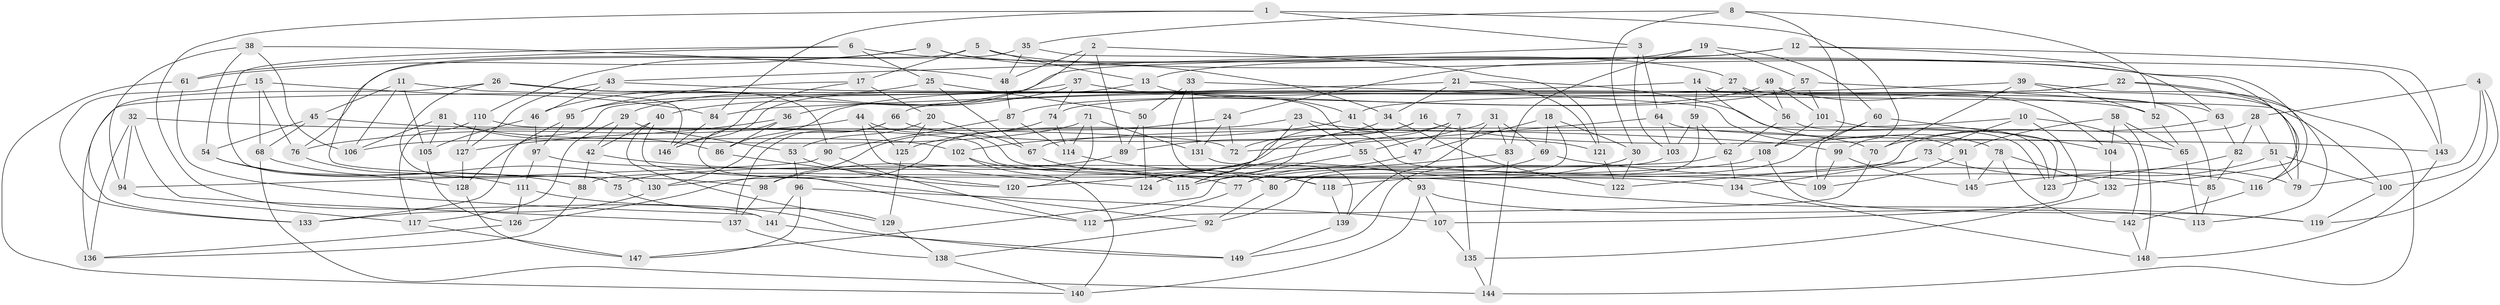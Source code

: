 // Generated by graph-tools (version 1.1) at 2025/57/03/09/25 04:57:32]
// undirected, 149 vertices, 298 edges
graph export_dot {
graph [start="1"]
  node [color=gray90,style=filled];
  1;
  2;
  3;
  4;
  5;
  6;
  7;
  8;
  9;
  10;
  11;
  12;
  13;
  14;
  15;
  16;
  17;
  18;
  19;
  20;
  21;
  22;
  23;
  24;
  25;
  26;
  27;
  28;
  29;
  30;
  31;
  32;
  33;
  34;
  35;
  36;
  37;
  38;
  39;
  40;
  41;
  42;
  43;
  44;
  45;
  46;
  47;
  48;
  49;
  50;
  51;
  52;
  53;
  54;
  55;
  56;
  57;
  58;
  59;
  60;
  61;
  62;
  63;
  64;
  65;
  66;
  67;
  68;
  69;
  70;
  71;
  72;
  73;
  74;
  75;
  76;
  77;
  78;
  79;
  80;
  81;
  82;
  83;
  84;
  85;
  86;
  87;
  88;
  89;
  90;
  91;
  92;
  93;
  94;
  95;
  96;
  97;
  98;
  99;
  100;
  101;
  102;
  103;
  104;
  105;
  106;
  107;
  108;
  109;
  110;
  111;
  112;
  113;
  114;
  115;
  116;
  117;
  118;
  119;
  120;
  121;
  122;
  123;
  124;
  125;
  126;
  127;
  128;
  129;
  130;
  131;
  132;
  133;
  134;
  135;
  136;
  137;
  138;
  139;
  140;
  141;
  142;
  143;
  144;
  145;
  146;
  147;
  148;
  149;
  1 -- 84;
  1 -- 99;
  1 -- 3;
  1 -- 141;
  2 -- 48;
  2 -- 89;
  2 -- 36;
  2 -- 121;
  3 -- 43;
  3 -- 64;
  3 -- 103;
  4 -- 119;
  4 -- 28;
  4 -- 79;
  4 -- 100;
  5 -- 17;
  5 -- 132;
  5 -- 13;
  5 -- 98;
  6 -- 25;
  6 -- 116;
  6 -- 75;
  6 -- 61;
  7 -- 88;
  7 -- 115;
  7 -- 135;
  7 -- 47;
  8 -- 108;
  8 -- 52;
  8 -- 30;
  8 -- 35;
  9 -- 110;
  9 -- 61;
  9 -- 34;
  9 -- 27;
  10 -- 107;
  10 -- 67;
  10 -- 73;
  10 -- 142;
  11 -- 106;
  11 -- 105;
  11 -- 45;
  11 -- 146;
  12 -- 13;
  12 -- 29;
  12 -- 63;
  12 -- 143;
  13 -- 41;
  13 -- 146;
  14 -- 85;
  14 -- 78;
  14 -- 59;
  14 -- 128;
  15 -- 68;
  15 -- 84;
  15 -- 133;
  15 -- 76;
  16 -- 65;
  16 -- 72;
  16 -- 124;
  16 -- 120;
  17 -- 95;
  17 -- 20;
  17 -- 146;
  18 -- 80;
  18 -- 30;
  18 -- 69;
  18 -- 47;
  19 -- 24;
  19 -- 83;
  19 -- 57;
  19 -- 60;
  20 -- 125;
  20 -- 53;
  20 -- 67;
  21 -- 123;
  21 -- 84;
  21 -- 34;
  21 -- 121;
  22 -- 116;
  22 -- 41;
  22 -- 74;
  22 -- 144;
  23 -- 126;
  23 -- 55;
  23 -- 115;
  23 -- 70;
  24 -- 72;
  24 -- 125;
  24 -- 131;
  25 -- 46;
  25 -- 67;
  25 -- 50;
  26 -- 133;
  26 -- 90;
  26 -- 52;
  26 -- 75;
  27 -- 136;
  27 -- 79;
  27 -- 56;
  28 -- 82;
  28 -- 118;
  28 -- 51;
  29 -- 117;
  29 -- 42;
  29 -- 53;
  30 -- 124;
  30 -- 122;
  31 -- 55;
  31 -- 69;
  31 -- 139;
  31 -- 83;
  32 -- 99;
  32 -- 136;
  32 -- 137;
  32 -- 94;
  33 -- 91;
  33 -- 50;
  33 -- 131;
  33 -- 118;
  34 -- 122;
  34 -- 89;
  35 -- 143;
  35 -- 48;
  35 -- 76;
  36 -- 127;
  36 -- 112;
  36 -- 86;
  37 -- 109;
  37 -- 95;
  37 -- 40;
  37 -- 74;
  38 -- 94;
  38 -- 54;
  38 -- 106;
  38 -- 48;
  39 -- 66;
  39 -- 52;
  39 -- 70;
  39 -- 113;
  40 -- 42;
  40 -- 92;
  40 -- 129;
  41 -- 102;
  41 -- 47;
  42 -- 88;
  42 -- 77;
  43 -- 100;
  43 -- 127;
  43 -- 46;
  44 -- 134;
  44 -- 76;
  44 -- 125;
  44 -- 124;
  45 -- 68;
  45 -- 54;
  45 -- 72;
  46 -- 97;
  46 -- 105;
  47 -- 77;
  48 -- 87;
  49 -- 104;
  49 -- 101;
  49 -- 56;
  49 -- 86;
  50 -- 89;
  50 -- 124;
  51 -- 79;
  51 -- 145;
  51 -- 100;
  52 -- 65;
  53 -- 96;
  53 -- 120;
  54 -- 128;
  54 -- 88;
  55 -- 147;
  55 -- 93;
  56 -- 62;
  56 -- 123;
  57 -- 87;
  57 -- 101;
  57 -- 63;
  58 -- 91;
  58 -- 148;
  58 -- 65;
  58 -- 104;
  59 -- 62;
  59 -- 103;
  59 -- 92;
  60 -- 109;
  60 -- 77;
  60 -- 104;
  61 -- 140;
  61 -- 141;
  62 -- 134;
  62 -- 75;
  63 -- 82;
  63 -- 70;
  64 -- 143;
  64 -- 103;
  64 -- 72;
  65 -- 113;
  66 -- 137;
  66 -- 130;
  66 -- 121;
  67 -- 80;
  68 -- 144;
  68 -- 130;
  69 -- 85;
  69 -- 80;
  70 -- 112;
  71 -- 114;
  71 -- 131;
  71 -- 106;
  71 -- 120;
  73 -- 122;
  73 -- 79;
  73 -- 134;
  74 -- 114;
  74 -- 98;
  75 -- 129;
  76 -- 111;
  77 -- 112;
  78 -- 145;
  78 -- 132;
  78 -- 142;
  80 -- 92;
  81 -- 86;
  81 -- 105;
  81 -- 106;
  81 -- 102;
  82 -- 123;
  82 -- 85;
  83 -- 115;
  83 -- 144;
  84 -- 146;
  85 -- 113;
  86 -- 120;
  87 -- 114;
  87 -- 90;
  88 -- 136;
  89 -- 98;
  90 -- 94;
  90 -- 112;
  91 -- 145;
  91 -- 109;
  92 -- 138;
  93 -- 107;
  93 -- 113;
  93 -- 140;
  94 -- 117;
  95 -- 133;
  95 -- 97;
  96 -- 107;
  96 -- 147;
  96 -- 141;
  97 -- 111;
  97 -- 116;
  98 -- 137;
  99 -- 109;
  99 -- 145;
  100 -- 119;
  101 -- 123;
  101 -- 108;
  102 -- 140;
  102 -- 115;
  103 -- 149;
  104 -- 132;
  105 -- 126;
  107 -- 135;
  108 -- 119;
  108 -- 130;
  110 -- 117;
  110 -- 127;
  110 -- 119;
  111 -- 149;
  111 -- 126;
  114 -- 118;
  116 -- 142;
  117 -- 147;
  118 -- 139;
  121 -- 122;
  125 -- 129;
  126 -- 136;
  127 -- 128;
  128 -- 147;
  129 -- 138;
  130 -- 133;
  131 -- 139;
  132 -- 135;
  134 -- 148;
  135 -- 144;
  137 -- 138;
  138 -- 140;
  139 -- 149;
  141 -- 149;
  142 -- 148;
  143 -- 148;
}
